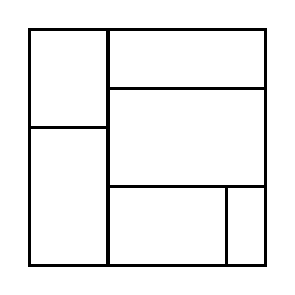 \begin{tikzpicture}[very thick, scale=.5]
    \draw (0,7/2) rectangle (2,6);
    \draw (0,0) rectangle (2,7/2);
    \draw (2,9/2) rectangle (6,6);
    \draw (2,2) rectangle (6,9/2);
    \draw (2,0) rectangle (5,2);
    \draw (5,0) rectangle (6,2);
\end{tikzpicture}

